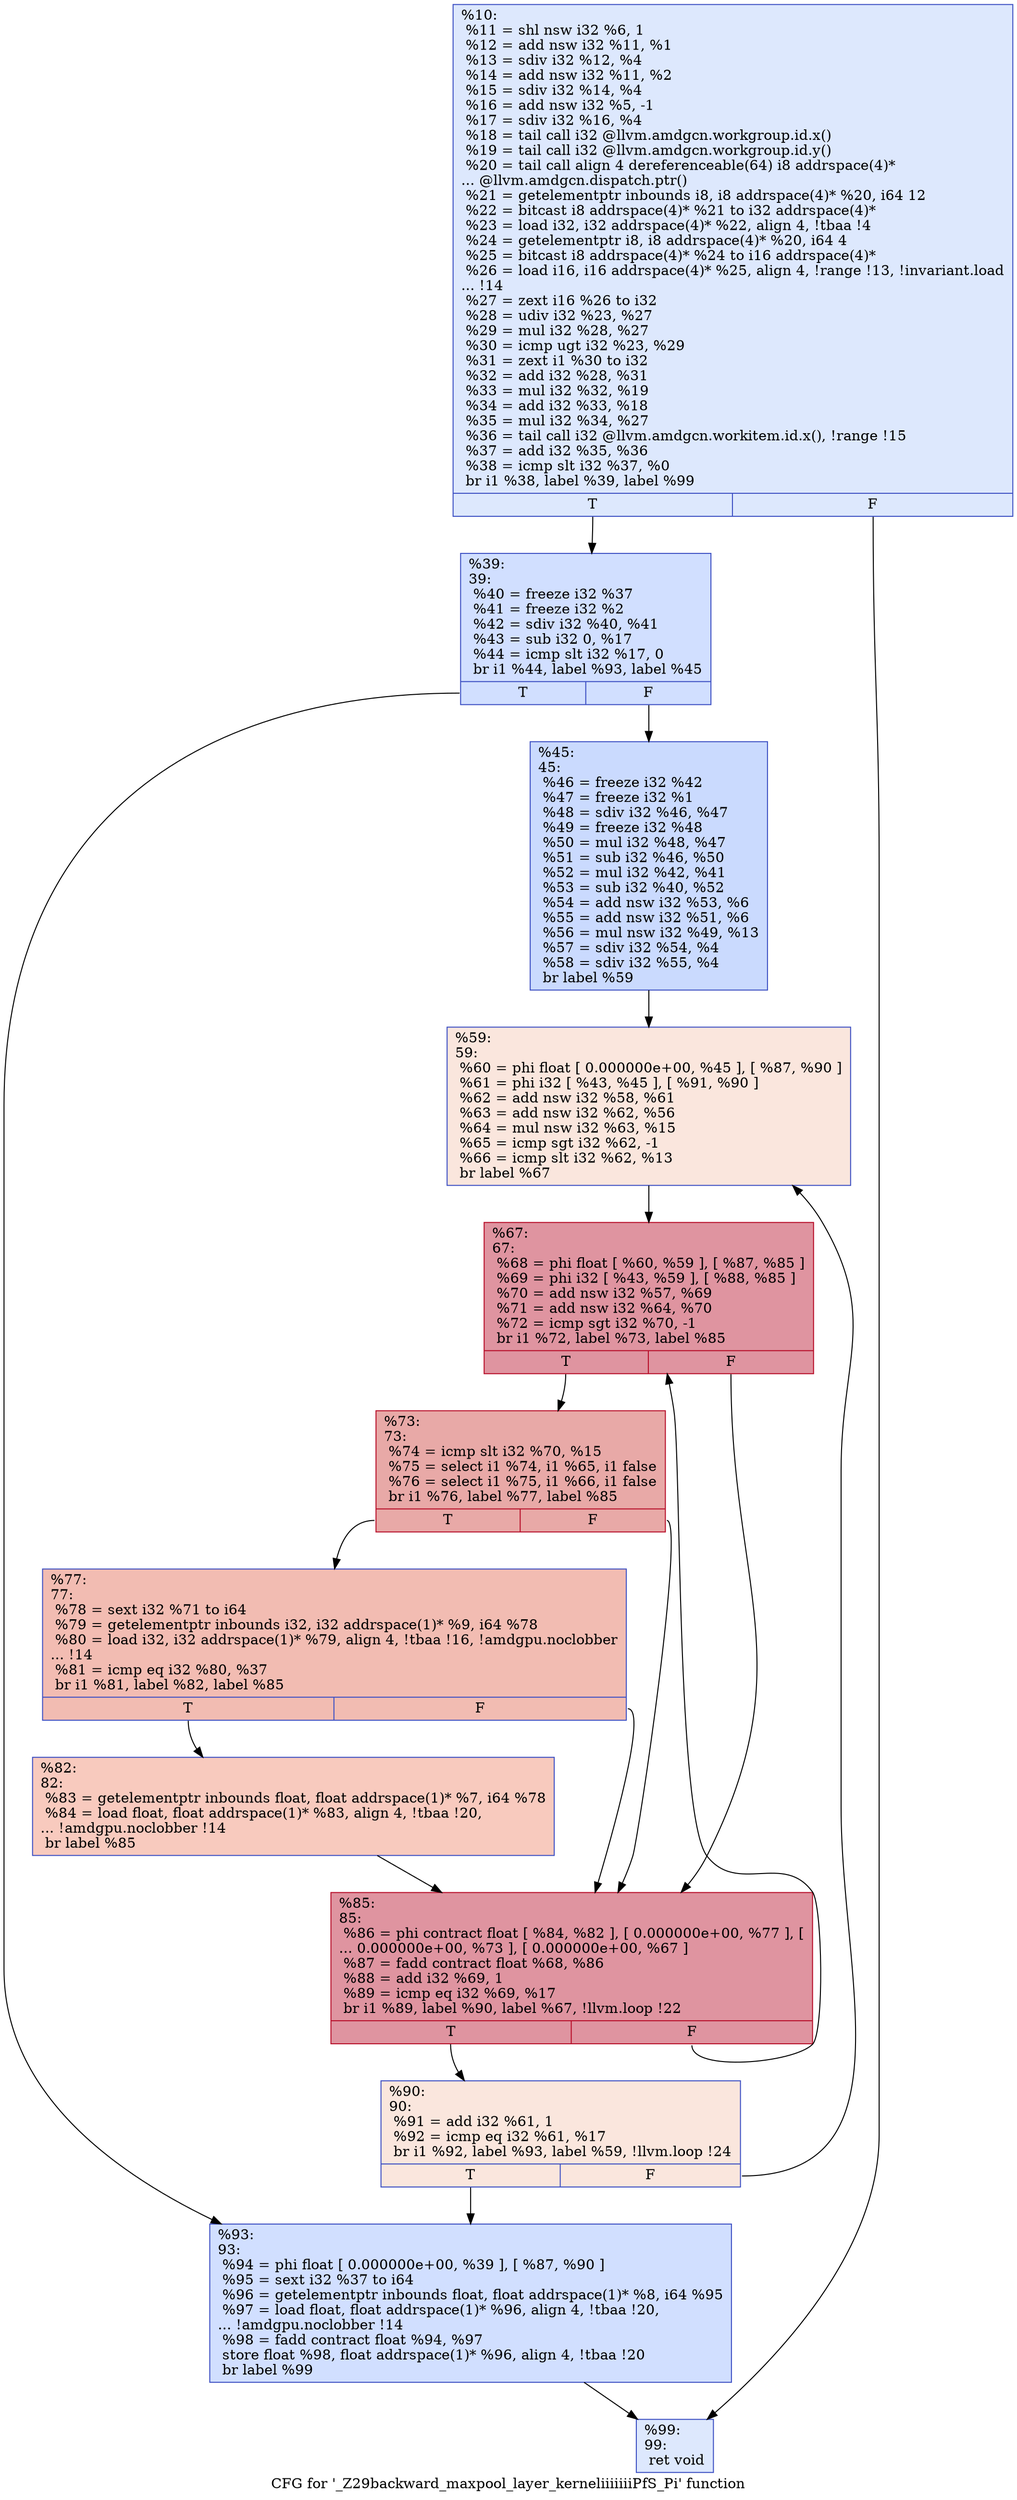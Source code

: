 digraph "CFG for '_Z29backward_maxpool_layer_kerneliiiiiiiPfS_Pi' function" {
	label="CFG for '_Z29backward_maxpool_layer_kerneliiiiiiiPfS_Pi' function";

	Node0x5014300 [shape=record,color="#3d50c3ff", style=filled, fillcolor="#b2ccfb70",label="{%10:\l  %11 = shl nsw i32 %6, 1\l  %12 = add nsw i32 %11, %1\l  %13 = sdiv i32 %12, %4\l  %14 = add nsw i32 %11, %2\l  %15 = sdiv i32 %14, %4\l  %16 = add nsw i32 %5, -1\l  %17 = sdiv i32 %16, %4\l  %18 = tail call i32 @llvm.amdgcn.workgroup.id.x()\l  %19 = tail call i32 @llvm.amdgcn.workgroup.id.y()\l  %20 = tail call align 4 dereferenceable(64) i8 addrspace(4)*\l... @llvm.amdgcn.dispatch.ptr()\l  %21 = getelementptr inbounds i8, i8 addrspace(4)* %20, i64 12\l  %22 = bitcast i8 addrspace(4)* %21 to i32 addrspace(4)*\l  %23 = load i32, i32 addrspace(4)* %22, align 4, !tbaa !4\l  %24 = getelementptr i8, i8 addrspace(4)* %20, i64 4\l  %25 = bitcast i8 addrspace(4)* %24 to i16 addrspace(4)*\l  %26 = load i16, i16 addrspace(4)* %25, align 4, !range !13, !invariant.load\l... !14\l  %27 = zext i16 %26 to i32\l  %28 = udiv i32 %23, %27\l  %29 = mul i32 %28, %27\l  %30 = icmp ugt i32 %23, %29\l  %31 = zext i1 %30 to i32\l  %32 = add i32 %28, %31\l  %33 = mul i32 %32, %19\l  %34 = add i32 %33, %18\l  %35 = mul i32 %34, %27\l  %36 = tail call i32 @llvm.amdgcn.workitem.id.x(), !range !15\l  %37 = add i32 %35, %36\l  %38 = icmp slt i32 %37, %0\l  br i1 %38, label %39, label %99\l|{<s0>T|<s1>F}}"];
	Node0x5014300:s0 -> Node0x5017e70;
	Node0x5014300:s1 -> Node0x5017f00;
	Node0x5017e70 [shape=record,color="#3d50c3ff", style=filled, fillcolor="#96b7ff70",label="{%39:\l39:                                               \l  %40 = freeze i32 %37\l  %41 = freeze i32 %2\l  %42 = sdiv i32 %40, %41\l  %43 = sub i32 0, %17\l  %44 = icmp slt i32 %17, 0\l  br i1 %44, label %93, label %45\l|{<s0>T|<s1>F}}"];
	Node0x5017e70:s0 -> Node0x50182d0;
	Node0x5017e70:s1 -> Node0x5018320;
	Node0x5018320 [shape=record,color="#3d50c3ff", style=filled, fillcolor="#88abfd70",label="{%45:\l45:                                               \l  %46 = freeze i32 %42\l  %47 = freeze i32 %1\l  %48 = sdiv i32 %46, %47\l  %49 = freeze i32 %48\l  %50 = mul i32 %48, %47\l  %51 = sub i32 %46, %50\l  %52 = mul i32 %42, %41\l  %53 = sub i32 %40, %52\l  %54 = add nsw i32 %53, %6\l  %55 = add nsw i32 %51, %6\l  %56 = mul nsw i32 %49, %13\l  %57 = sdiv i32 %54, %4\l  %58 = sdiv i32 %55, %4\l  br label %59\l}"];
	Node0x5018320 -> Node0x5018b50;
	Node0x5018b50 [shape=record,color="#3d50c3ff", style=filled, fillcolor="#f3c7b170",label="{%59:\l59:                                               \l  %60 = phi float [ 0.000000e+00, %45 ], [ %87, %90 ]\l  %61 = phi i32 [ %43, %45 ], [ %91, %90 ]\l  %62 = add nsw i32 %58, %61\l  %63 = add nsw i32 %62, %56\l  %64 = mul nsw i32 %63, %15\l  %65 = icmp sgt i32 %62, -1\l  %66 = icmp slt i32 %62, %13\l  br label %67\l}"];
	Node0x5018b50 -> Node0x50178a0;
	Node0x50178a0 [shape=record,color="#b70d28ff", style=filled, fillcolor="#b70d2870",label="{%67:\l67:                                               \l  %68 = phi float [ %60, %59 ], [ %87, %85 ]\l  %69 = phi i32 [ %43, %59 ], [ %88, %85 ]\l  %70 = add nsw i32 %57, %69\l  %71 = add nsw i32 %64, %70\l  %72 = icmp sgt i32 %70, -1\l  br i1 %72, label %73, label %85\l|{<s0>T|<s1>F}}"];
	Node0x50178a0:s0 -> Node0x501a2a0;
	Node0x50178a0:s1 -> Node0x5017930;
	Node0x501a2a0 [shape=record,color="#b70d28ff", style=filled, fillcolor="#ca3b3770",label="{%73:\l73:                                               \l  %74 = icmp slt i32 %70, %15\l  %75 = select i1 %74, i1 %65, i1 false\l  %76 = select i1 %75, i1 %66, i1 false\l  br i1 %76, label %77, label %85\l|{<s0>T|<s1>F}}"];
	Node0x501a2a0:s0 -> Node0x501a600;
	Node0x501a2a0:s1 -> Node0x5017930;
	Node0x501a600 [shape=record,color="#3d50c3ff", style=filled, fillcolor="#e1675170",label="{%77:\l77:                                               \l  %78 = sext i32 %71 to i64\l  %79 = getelementptr inbounds i32, i32 addrspace(1)* %9, i64 %78\l  %80 = load i32, i32 addrspace(1)* %79, align 4, !tbaa !16, !amdgpu.noclobber\l... !14\l  %81 = icmp eq i32 %80, %37\l  br i1 %81, label %82, label %85\l|{<s0>T|<s1>F}}"];
	Node0x501a600:s0 -> Node0x501b0d0;
	Node0x501a600:s1 -> Node0x5017930;
	Node0x501b0d0 [shape=record,color="#3d50c3ff", style=filled, fillcolor="#ef886b70",label="{%82:\l82:                                               \l  %83 = getelementptr inbounds float, float addrspace(1)* %7, i64 %78\l  %84 = load float, float addrspace(1)* %83, align 4, !tbaa !20,\l... !amdgpu.noclobber !14\l  br label %85\l}"];
	Node0x501b0d0 -> Node0x5017930;
	Node0x5017930 [shape=record,color="#b70d28ff", style=filled, fillcolor="#b70d2870",label="{%85:\l85:                                               \l  %86 = phi contract float [ %84, %82 ], [ 0.000000e+00, %77 ], [\l... 0.000000e+00, %73 ], [ 0.000000e+00, %67 ]\l  %87 = fadd contract float %68, %86\l  %88 = add i32 %69, 1\l  %89 = icmp eq i32 %69, %17\l  br i1 %89, label %90, label %67, !llvm.loop !22\l|{<s0>T|<s1>F}}"];
	Node0x5017930:s0 -> Node0x5019690;
	Node0x5017930:s1 -> Node0x50178a0;
	Node0x5019690 [shape=record,color="#3d50c3ff", style=filled, fillcolor="#f3c7b170",label="{%90:\l90:                                               \l  %91 = add i32 %61, 1\l  %92 = icmp eq i32 %61, %17\l  br i1 %92, label %93, label %59, !llvm.loop !24\l|{<s0>T|<s1>F}}"];
	Node0x5019690:s0 -> Node0x50182d0;
	Node0x5019690:s1 -> Node0x5018b50;
	Node0x50182d0 [shape=record,color="#3d50c3ff", style=filled, fillcolor="#96b7ff70",label="{%93:\l93:                                               \l  %94 = phi float [ 0.000000e+00, %39 ], [ %87, %90 ]\l  %95 = sext i32 %37 to i64\l  %96 = getelementptr inbounds float, float addrspace(1)* %8, i64 %95\l  %97 = load float, float addrspace(1)* %96, align 4, !tbaa !20,\l... !amdgpu.noclobber !14\l  %98 = fadd contract float %94, %97\l  store float %98, float addrspace(1)* %96, align 4, !tbaa !20\l  br label %99\l}"];
	Node0x50182d0 -> Node0x5017f00;
	Node0x5017f00 [shape=record,color="#3d50c3ff", style=filled, fillcolor="#b2ccfb70",label="{%99:\l99:                                               \l  ret void\l}"];
}
